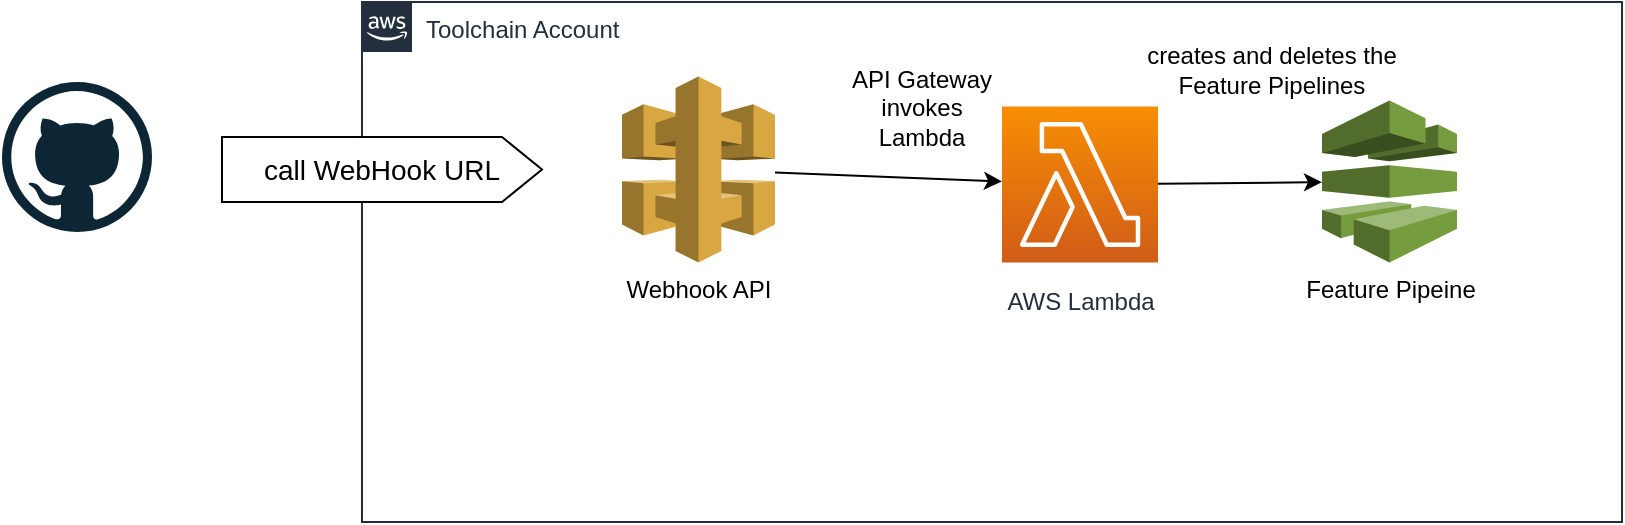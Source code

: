 <mxfile version="21.6.3" type="device">
  <diagram name="Seite-1" id="h_JyzlCWQpH53hTyHpey">
    <mxGraphModel dx="1434" dy="699" grid="1" gridSize="10" guides="1" tooltips="1" connect="1" arrows="1" fold="1" page="1" pageScale="1" pageWidth="827" pageHeight="1169" math="0" shadow="0">
      <root>
        <mxCell id="0" />
        <mxCell id="1" parent="0" />
        <mxCell id="_N33Qx6-2ai1wIv8iary-1" value="" style="dashed=0;outlineConnect=0;html=1;align=center;labelPosition=center;verticalLabelPosition=bottom;verticalAlign=top;shape=mxgraph.weblogos.github" vertex="1" parent="1">
          <mxGeometry x="80" y="120" width="75" height="75" as="geometry" />
        </mxCell>
        <mxCell id="_N33Qx6-2ai1wIv8iary-2" value="Toolchain Account" style="points=[[0,0],[0.25,0],[0.5,0],[0.75,0],[1,0],[1,0.25],[1,0.5],[1,0.75],[1,1],[0.75,1],[0.5,1],[0.25,1],[0,1],[0,0.75],[0,0.5],[0,0.25]];outlineConnect=0;gradientColor=none;html=1;whiteSpace=wrap;fontSize=12;fontStyle=0;shape=mxgraph.aws4.group;grIcon=mxgraph.aws4.group_aws_cloud_alt;strokeColor=#232F3E;fillColor=none;verticalAlign=top;align=left;spacingLeft=30;fontColor=#232F3E;dashed=0;labelBackgroundColor=#ffffff;container=1;pointerEvents=0;collapsible=0;recursiveResize=0;" vertex="1" parent="1">
          <mxGeometry x="260" y="80" width="630" height="260" as="geometry" />
        </mxCell>
        <mxCell id="_N33Qx6-2ai1wIv8iary-3" value="Webhook API" style="outlineConnect=0;dashed=0;verticalLabelPosition=bottom;verticalAlign=top;align=center;html=1;shape=mxgraph.aws3.api_gateway;fillColor=#D9A741;gradientColor=none;" vertex="1" parent="_N33Qx6-2ai1wIv8iary-2">
          <mxGeometry x="130" y="37.25" width="76.5" height="93" as="geometry" />
        </mxCell>
        <mxCell id="_N33Qx6-2ai1wIv8iary-4" value="call WebHook URL" style="html=1;shape=mxgraph.infographic.ribbonSimple;notch1=0;notch2=20;align=center;verticalAlign=middle;fontSize=14;fontStyle=0;fillColor=#FFFFFF;whiteSpace=wrap;" vertex="1" parent="_N33Qx6-2ai1wIv8iary-2">
          <mxGeometry x="-70" y="67.5" width="160" height="32.5" as="geometry" />
        </mxCell>
        <mxCell id="_N33Qx6-2ai1wIv8iary-5" value="API Gateway invokes Lambda" style="text;html=1;strokeColor=none;fillColor=none;align=center;verticalAlign=middle;whiteSpace=wrap;rounded=0;" vertex="1" parent="_N33Qx6-2ai1wIv8iary-2">
          <mxGeometry x="240" y="37.5" width="80" height="30" as="geometry" />
        </mxCell>
        <mxCell id="_N33Qx6-2ai1wIv8iary-6" value="AWS Lambda" style="outlineConnect=0;fontColor=#232F3E;gradientColor=#F78E04;gradientDirection=north;fillColor=#D05C17;strokeColor=#ffffff;dashed=0;verticalLabelPosition=bottom;verticalAlign=top;align=center;html=1;fontSize=12;fontStyle=0;aspect=fixed;shape=mxgraph.aws4.resourceIcon;resIcon=mxgraph.aws4.lambda;labelBackgroundColor=#ffffff;spacingTop=6;" vertex="1" parent="_N33Qx6-2ai1wIv8iary-2">
          <mxGeometry x="320" y="52.25" width="78" height="78" as="geometry" />
        </mxCell>
        <mxCell id="_N33Qx6-2ai1wIv8iary-7" value="Feature Pipeine" style="outlineConnect=0;dashed=0;verticalLabelPosition=bottom;verticalAlign=top;align=center;html=1;shape=mxgraph.aws3.codepipeline;fillColor=#759C3E;gradientColor=none;" vertex="1" parent="_N33Qx6-2ai1wIv8iary-2">
          <mxGeometry x="479.998" y="49.25" width="67.5" height="81" as="geometry" />
        </mxCell>
        <mxCell id="_N33Qx6-2ai1wIv8iary-8" value="" style="endArrow=classic;html=1;rounded=0;" edge="1" parent="_N33Qx6-2ai1wIv8iary-2" source="_N33Qx6-2ai1wIv8iary-3" target="_N33Qx6-2ai1wIv8iary-6">
          <mxGeometry width="50" height="50" relative="1" as="geometry">
            <mxPoint x="130" y="320" as="sourcePoint" />
            <mxPoint x="180" y="270" as="targetPoint" />
          </mxGeometry>
        </mxCell>
        <mxCell id="_N33Qx6-2ai1wIv8iary-11" value="" style="endArrow=classic;html=1;rounded=0;" edge="1" parent="_N33Qx6-2ai1wIv8iary-2" source="_N33Qx6-2ai1wIv8iary-6" target="_N33Qx6-2ai1wIv8iary-7">
          <mxGeometry width="50" height="50" relative="1" as="geometry">
            <mxPoint x="130" y="320" as="sourcePoint" />
            <mxPoint x="180" y="270" as="targetPoint" />
          </mxGeometry>
        </mxCell>
        <mxCell id="_N33Qx6-2ai1wIv8iary-12" value="creates and deletes the Feature Pipelines" style="text;html=1;strokeColor=none;fillColor=none;align=center;verticalAlign=middle;whiteSpace=wrap;rounded=0;" vertex="1" parent="_N33Qx6-2ai1wIv8iary-2">
          <mxGeometry x="390" y="19.25" width="130" height="30" as="geometry" />
        </mxCell>
      </root>
    </mxGraphModel>
  </diagram>
</mxfile>
